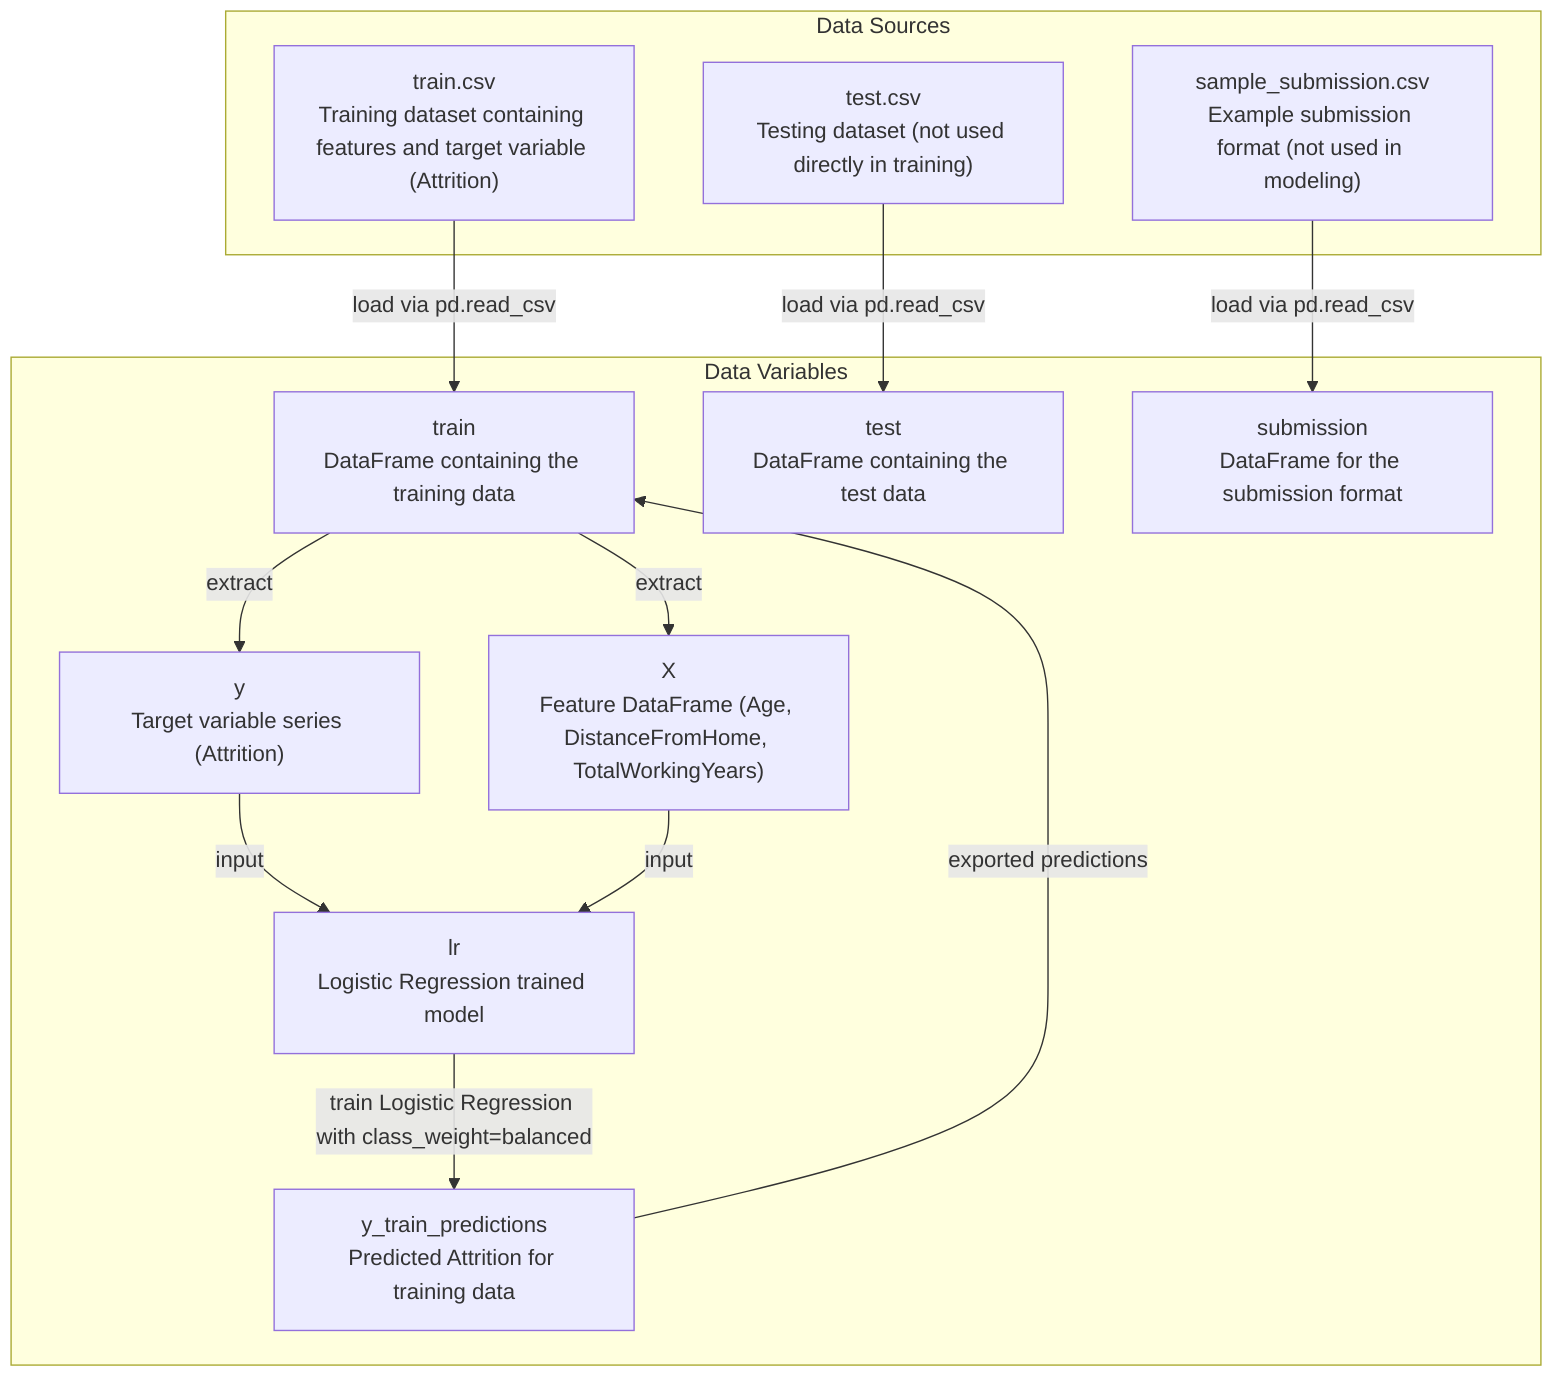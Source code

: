 flowchart TD

%% Data Sources
subgraph Data Sources
  DS1["train.csv\nTraining dataset containing features and target variable (Attrition)"]
  DS2["test.csv\nTesting dataset (not used directly in training)"]
  DS3["sample_submission.csv\nExample submission format (not used in modeling)"]
end

%% Data Variables
subgraph Data Variables
  V1["train\nDataFrame containing the training data"]
  V2["test\nDataFrame containing the test data"]
  V3["submission\nDataFrame for the submission format"]
  V4["y\nTarget variable series (Attrition)"]
  V5["X\nFeature DataFrame (Age, DistanceFromHome, TotalWorkingYears)"]
  V6["lr\nLogistic Regression trained model"]
  V7["y_train_predictions\nPredicted Attrition for training data"]
end

%% Data Flow and Model
DS1 --> |load via pd.read_csv| V1
DS2 --> |load via pd.read_csv| V2
DS3 --> |load via pd.read_csv| V3

V1 --> |extract| V4
V1 --> |extract| V5

V4 --> |input| V6
V5 --> |input| V6

V6 --> |train Logistic Regression with class_weight=balanced| V7

V7 --> |exported predictions| V1